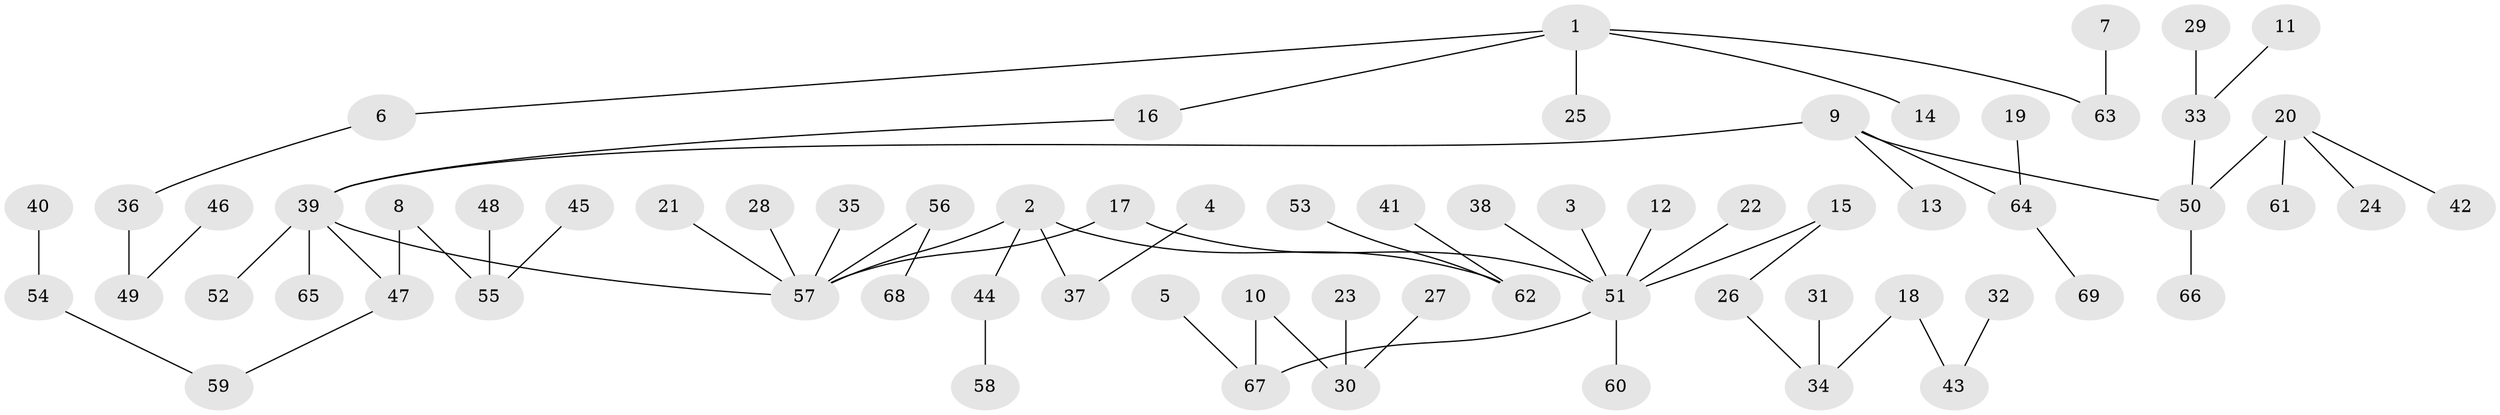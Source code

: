 // original degree distribution, {8: 0.0072992700729927005, 3: 0.1678832116788321, 7: 0.0072992700729927005, 4: 0.0948905109489051, 6: 0.0072992700729927005, 2: 0.23357664233576642, 1: 0.48175182481751827}
// Generated by graph-tools (version 1.1) at 2025/26/03/09/25 03:26:32]
// undirected, 69 vertices, 68 edges
graph export_dot {
graph [start="1"]
  node [color=gray90,style=filled];
  1;
  2;
  3;
  4;
  5;
  6;
  7;
  8;
  9;
  10;
  11;
  12;
  13;
  14;
  15;
  16;
  17;
  18;
  19;
  20;
  21;
  22;
  23;
  24;
  25;
  26;
  27;
  28;
  29;
  30;
  31;
  32;
  33;
  34;
  35;
  36;
  37;
  38;
  39;
  40;
  41;
  42;
  43;
  44;
  45;
  46;
  47;
  48;
  49;
  50;
  51;
  52;
  53;
  54;
  55;
  56;
  57;
  58;
  59;
  60;
  61;
  62;
  63;
  64;
  65;
  66;
  67;
  68;
  69;
  1 -- 6 [weight=1.0];
  1 -- 14 [weight=1.0];
  1 -- 16 [weight=1.0];
  1 -- 25 [weight=1.0];
  1 -- 63 [weight=1.0];
  2 -- 37 [weight=1.0];
  2 -- 44 [weight=1.0];
  2 -- 57 [weight=1.0];
  2 -- 62 [weight=1.0];
  3 -- 51 [weight=1.0];
  4 -- 37 [weight=1.0];
  5 -- 67 [weight=1.0];
  6 -- 36 [weight=1.0];
  7 -- 63 [weight=1.0];
  8 -- 47 [weight=1.0];
  8 -- 55 [weight=1.0];
  9 -- 13 [weight=1.0];
  9 -- 39 [weight=1.0];
  9 -- 50 [weight=1.0];
  9 -- 64 [weight=1.0];
  10 -- 30 [weight=1.0];
  10 -- 67 [weight=1.0];
  11 -- 33 [weight=1.0];
  12 -- 51 [weight=1.0];
  15 -- 26 [weight=1.0];
  15 -- 51 [weight=1.0];
  16 -- 39 [weight=1.0];
  17 -- 51 [weight=1.0];
  17 -- 57 [weight=1.0];
  18 -- 34 [weight=1.0];
  18 -- 43 [weight=1.0];
  19 -- 64 [weight=1.0];
  20 -- 24 [weight=1.0];
  20 -- 42 [weight=1.0];
  20 -- 50 [weight=1.0];
  20 -- 61 [weight=1.0];
  21 -- 57 [weight=1.0];
  22 -- 51 [weight=1.0];
  23 -- 30 [weight=1.0];
  26 -- 34 [weight=1.0];
  27 -- 30 [weight=1.0];
  28 -- 57 [weight=1.0];
  29 -- 33 [weight=1.0];
  31 -- 34 [weight=1.0];
  32 -- 43 [weight=1.0];
  33 -- 50 [weight=1.0];
  35 -- 57 [weight=1.0];
  36 -- 49 [weight=1.0];
  38 -- 51 [weight=1.0];
  39 -- 47 [weight=1.0];
  39 -- 52 [weight=1.0];
  39 -- 57 [weight=1.0];
  39 -- 65 [weight=1.0];
  40 -- 54 [weight=1.0];
  41 -- 62 [weight=1.0];
  44 -- 58 [weight=1.0];
  45 -- 55 [weight=1.0];
  46 -- 49 [weight=1.0];
  47 -- 59 [weight=1.0];
  48 -- 55 [weight=1.0];
  50 -- 66 [weight=1.0];
  51 -- 60 [weight=1.0];
  51 -- 67 [weight=1.0];
  53 -- 62 [weight=1.0];
  54 -- 59 [weight=1.0];
  56 -- 57 [weight=1.0];
  56 -- 68 [weight=1.0];
  64 -- 69 [weight=1.0];
}
